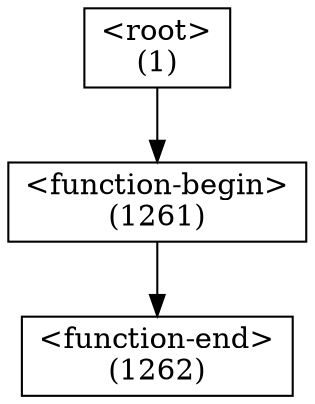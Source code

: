 digraph graphname {
n1262 [shape=box,label="<function-end>
(1262)"];
n1261 -> n1262[style="solid"];
n1261 [shape=box,label="<function-begin>
(1261)"];
n1 -> n1261[style="solid"];
n1 [shape=box,label="<root>
(1)"];
}
